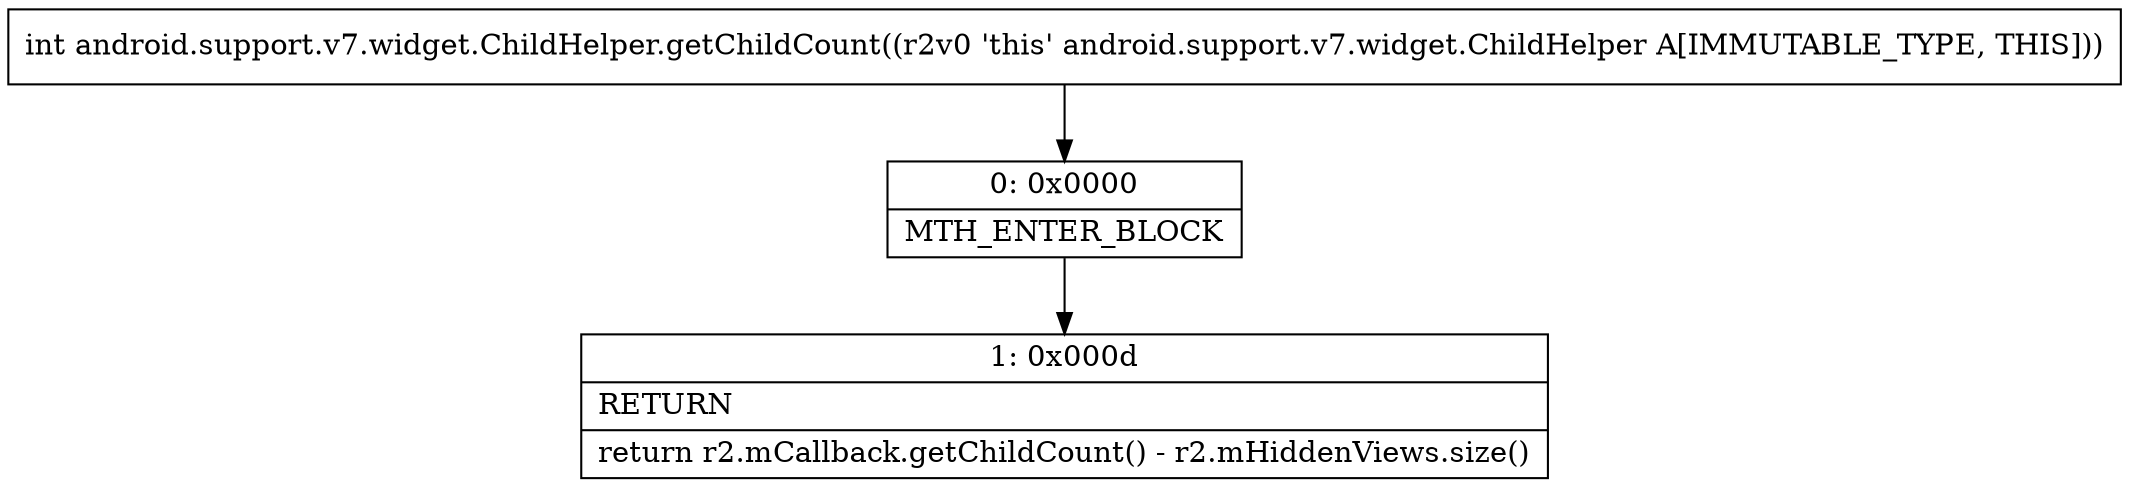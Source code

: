 digraph "CFG forandroid.support.v7.widget.ChildHelper.getChildCount()I" {
Node_0 [shape=record,label="{0\:\ 0x0000|MTH_ENTER_BLOCK\l}"];
Node_1 [shape=record,label="{1\:\ 0x000d|RETURN\l|return r2.mCallback.getChildCount() \- r2.mHiddenViews.size()\l}"];
MethodNode[shape=record,label="{int android.support.v7.widget.ChildHelper.getChildCount((r2v0 'this' android.support.v7.widget.ChildHelper A[IMMUTABLE_TYPE, THIS])) }"];
MethodNode -> Node_0;
Node_0 -> Node_1;
}

